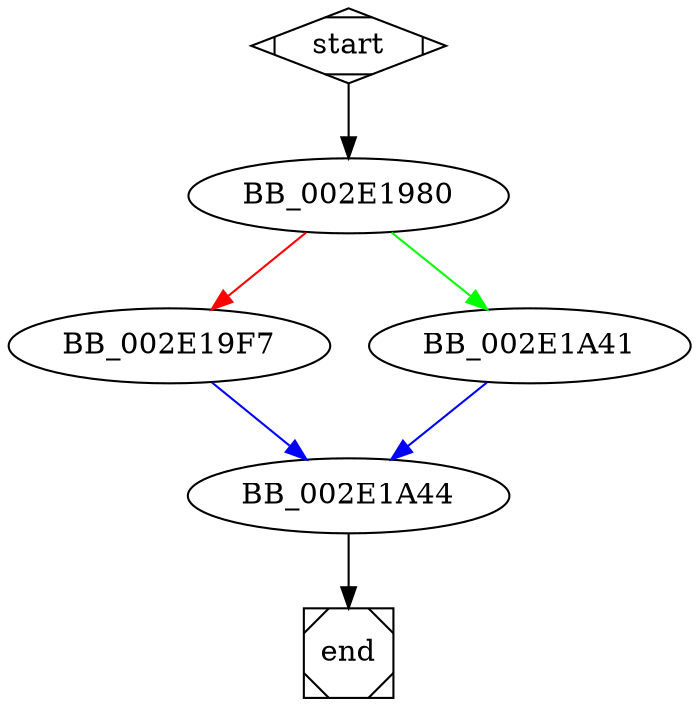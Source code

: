 digraph G {
  start -> BB_002E1980;

  BB_002E1980 -> BB_002E19F7 [color=red];
  BB_002E1980 -> BB_002E1A41 [color=green];
  
  BB_002E19F7 -> BB_002E1A44 [color=blue];
  
  BB_002E1A41 -> BB_002E1A44 [color=blue];
  
  BB_002E1A44 -> end;
  
  start [shape=Mdiamond];
  end [shape=Msquare];
}
